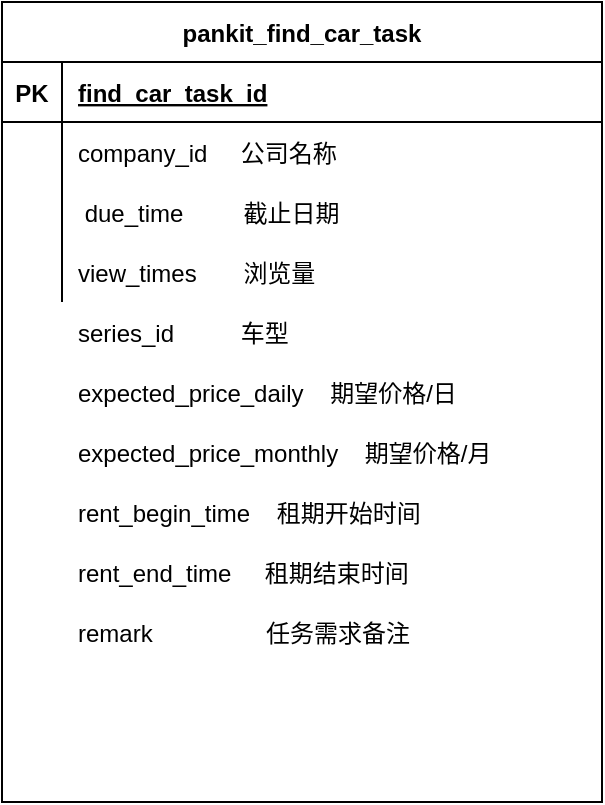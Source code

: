<mxfile version="14.7.5" type="github">
  <diagram id="8k5BUobeZM2Fq3TYLOyZ" name="Page-1">
    <mxGraphModel dx="946" dy="516" grid="1" gridSize="10" guides="1" tooltips="1" connect="1" arrows="1" fold="1" page="1" pageScale="1" pageWidth="827" pageHeight="1169" math="0" shadow="0">
      <root>
        <mxCell id="0" />
        <mxCell id="1" parent="0" />
        <mxCell id="n1vq1RGN9CpY1nImC2C8-1" value="pankit_find_car_task" style="shape=table;startSize=30;container=1;collapsible=1;childLayout=tableLayout;fixedRows=1;rowLines=0;fontStyle=1;align=center;resizeLast=1;" vertex="1" parent="1">
          <mxGeometry x="80" y="40" width="300" height="400" as="geometry" />
        </mxCell>
        <mxCell id="n1vq1RGN9CpY1nImC2C8-2" value="" style="shape=partialRectangle;collapsible=0;dropTarget=0;pointerEvents=0;fillColor=none;top=0;left=0;bottom=1;right=0;points=[[0,0.5],[1,0.5]];portConstraint=eastwest;" vertex="1" parent="n1vq1RGN9CpY1nImC2C8-1">
          <mxGeometry y="30" width="300" height="30" as="geometry" />
        </mxCell>
        <mxCell id="n1vq1RGN9CpY1nImC2C8-3" value="PK" style="shape=partialRectangle;connectable=0;fillColor=none;top=0;left=0;bottom=0;right=0;fontStyle=1;overflow=hidden;" vertex="1" parent="n1vq1RGN9CpY1nImC2C8-2">
          <mxGeometry width="30" height="30" as="geometry" />
        </mxCell>
        <mxCell id="n1vq1RGN9CpY1nImC2C8-4" value="find_car_task_id" style="shape=partialRectangle;connectable=0;fillColor=none;top=0;left=0;bottom=0;right=0;align=left;spacingLeft=6;fontStyle=5;overflow=hidden;" vertex="1" parent="n1vq1RGN9CpY1nImC2C8-2">
          <mxGeometry x="30" width="270" height="30" as="geometry" />
        </mxCell>
        <mxCell id="n1vq1RGN9CpY1nImC2C8-5" value="" style="shape=partialRectangle;collapsible=0;dropTarget=0;pointerEvents=0;fillColor=none;top=0;left=0;bottom=0;right=0;points=[[0,0.5],[1,0.5]];portConstraint=eastwest;" vertex="1" parent="n1vq1RGN9CpY1nImC2C8-1">
          <mxGeometry y="60" width="300" height="30" as="geometry" />
        </mxCell>
        <mxCell id="n1vq1RGN9CpY1nImC2C8-6" value="" style="shape=partialRectangle;connectable=0;fillColor=none;top=0;left=0;bottom=0;right=0;editable=1;overflow=hidden;" vertex="1" parent="n1vq1RGN9CpY1nImC2C8-5">
          <mxGeometry width="30" height="30" as="geometry" />
        </mxCell>
        <mxCell id="n1vq1RGN9CpY1nImC2C8-7" value="company_id     公司名称" style="shape=partialRectangle;connectable=0;fillColor=none;top=0;left=0;bottom=0;right=0;align=left;spacingLeft=6;overflow=hidden;" vertex="1" parent="n1vq1RGN9CpY1nImC2C8-5">
          <mxGeometry x="30" width="270" height="30" as="geometry" />
        </mxCell>
        <mxCell id="n1vq1RGN9CpY1nImC2C8-8" value="" style="shape=partialRectangle;collapsible=0;dropTarget=0;pointerEvents=0;fillColor=none;top=0;left=0;bottom=0;right=0;points=[[0,0.5],[1,0.5]];portConstraint=eastwest;" vertex="1" parent="n1vq1RGN9CpY1nImC2C8-1">
          <mxGeometry y="90" width="300" height="30" as="geometry" />
        </mxCell>
        <mxCell id="n1vq1RGN9CpY1nImC2C8-9" value="" style="shape=partialRectangle;connectable=0;fillColor=none;top=0;left=0;bottom=0;right=0;editable=1;overflow=hidden;" vertex="1" parent="n1vq1RGN9CpY1nImC2C8-8">
          <mxGeometry width="30" height="30" as="geometry" />
        </mxCell>
        <mxCell id="n1vq1RGN9CpY1nImC2C8-10" value=" due_time         截止日期" style="shape=partialRectangle;connectable=0;fillColor=none;top=0;left=0;bottom=0;right=0;align=left;spacingLeft=6;overflow=hidden;" vertex="1" parent="n1vq1RGN9CpY1nImC2C8-8">
          <mxGeometry x="30" width="270" height="30" as="geometry" />
        </mxCell>
        <mxCell id="n1vq1RGN9CpY1nImC2C8-11" value="" style="shape=partialRectangle;collapsible=0;dropTarget=0;pointerEvents=0;fillColor=none;top=0;left=0;bottom=0;right=0;points=[[0,0.5],[1,0.5]];portConstraint=eastwest;" vertex="1" parent="n1vq1RGN9CpY1nImC2C8-1">
          <mxGeometry y="120" width="300" height="30" as="geometry" />
        </mxCell>
        <mxCell id="n1vq1RGN9CpY1nImC2C8-12" value="" style="shape=partialRectangle;connectable=0;fillColor=none;top=0;left=0;bottom=0;right=0;editable=1;overflow=hidden;" vertex="1" parent="n1vq1RGN9CpY1nImC2C8-11">
          <mxGeometry width="30" height="30" as="geometry" />
        </mxCell>
        <mxCell id="n1vq1RGN9CpY1nImC2C8-13" value="view_times       浏览量" style="shape=partialRectangle;connectable=0;fillColor=none;top=0;left=0;bottom=0;right=0;align=left;spacingLeft=6;overflow=hidden;" vertex="1" parent="n1vq1RGN9CpY1nImC2C8-11">
          <mxGeometry x="30" width="270" height="30" as="geometry" />
        </mxCell>
        <mxCell id="n1vq1RGN9CpY1nImC2C8-14" value="series_id          车型" style="shape=partialRectangle;connectable=0;fillColor=none;top=0;left=0;bottom=0;right=0;align=left;spacingLeft=6;overflow=hidden;" vertex="1" parent="1">
          <mxGeometry x="110" y="190" width="150" height="30" as="geometry" />
        </mxCell>
        <mxCell id="n1vq1RGN9CpY1nImC2C8-15" value="expected_price_daily    期望价格/日" style="shape=partialRectangle;connectable=0;fillColor=none;top=0;left=0;bottom=0;right=0;align=left;spacingLeft=6;overflow=hidden;" vertex="1" parent="1">
          <mxGeometry x="110" y="220" width="210" height="30" as="geometry" />
        </mxCell>
        <mxCell id="n1vq1RGN9CpY1nImC2C8-16" value="expected_price_monthly    期望价格/月" style="shape=partialRectangle;connectable=0;fillColor=none;top=0;left=0;bottom=0;right=0;align=left;spacingLeft=6;overflow=hidden;" vertex="1" parent="1">
          <mxGeometry x="110" y="250" width="220" height="30" as="geometry" />
        </mxCell>
        <mxCell id="n1vq1RGN9CpY1nImC2C8-17" value="rent_begin_time    租期开始时间" style="shape=partialRectangle;connectable=0;fillColor=none;top=0;left=0;bottom=0;right=0;align=left;spacingLeft=6;overflow=hidden;" vertex="1" parent="1">
          <mxGeometry x="110" y="280" width="220" height="30" as="geometry" />
        </mxCell>
        <mxCell id="n1vq1RGN9CpY1nImC2C8-18" value="rent_end_time     租期结束时间" style="shape=partialRectangle;connectable=0;fillColor=none;top=0;left=0;bottom=0;right=0;align=left;spacingLeft=6;overflow=hidden;" vertex="1" parent="1">
          <mxGeometry x="110" y="310" width="220" height="30" as="geometry" />
        </mxCell>
        <mxCell id="n1vq1RGN9CpY1nImC2C8-19" value="remark                 任务需求备注    " style="shape=partialRectangle;connectable=0;fillColor=none;top=0;left=0;bottom=0;right=0;align=left;spacingLeft=6;overflow=hidden;" vertex="1" parent="1">
          <mxGeometry x="110" y="340" width="220" height="30" as="geometry" />
        </mxCell>
      </root>
    </mxGraphModel>
  </diagram>
</mxfile>
